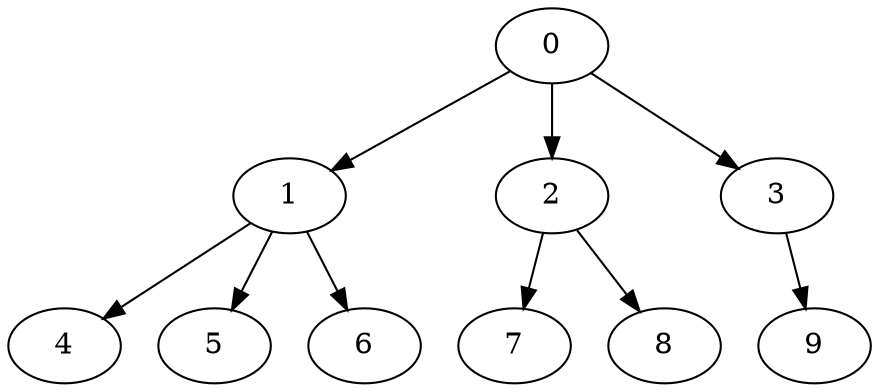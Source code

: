 digraph "OutTree-Unbalanced-MaxBf-3_Nodes_10_CCR_10.01_WeightType_Random" {
	0	 [Weight=10];
	1	 [Weight=9];
	0 -> 1	 [Weight=103];
	2	 [Weight=4];
	0 -> 2	 [Weight=46];
	3	 [Weight=5];
	0 -> 3	 [Weight=68];
	4	 [Weight=3];
	1 -> 4	 [Weight=103];
	5	 [Weight=9];
	1 -> 5	 [Weight=103];
	6	 [Weight=6];
	1 -> 6	 [Weight=46];
	7	 [Weight=10];
	2 -> 7	 [Weight=114];
	8	 [Weight=8];
	2 -> 8	 [Weight=57];
	9	 [Weight=9];
	3 -> 9	 [Weight=91];
}
